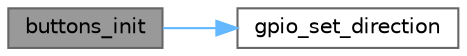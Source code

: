 digraph "buttons_init"
{
 // LATEX_PDF_SIZE
  bgcolor="transparent";
  edge [fontname=Helvetica,fontsize=10,labelfontname=Helvetica,labelfontsize=10];
  node [fontname=Helvetica,fontsize=10,shape=box,height=0.2,width=0.4];
  rankdir="LR";
  Node1 [id="Node000001",label="buttons_init",height=0.2,width=0.4,color="gray40", fillcolor="grey60", style="filled", fontcolor="black",tooltip="Initialise the buttons before they can be used."];
  Node1 -> Node2 [id="edge1_Node000001_Node000002",color="steelblue1",style="solid",tooltip=" "];
  Node2 [id="Node000002",label="gpio_set_direction",height=0.2,width=0.4,color="grey40", fillcolor="white", style="filled",URL="$group__GPIO.html#ga4ad28b4a23b0fcaafc290f6a6fbb12e6",tooltip="Set the IO pin as in input or output."];
}
